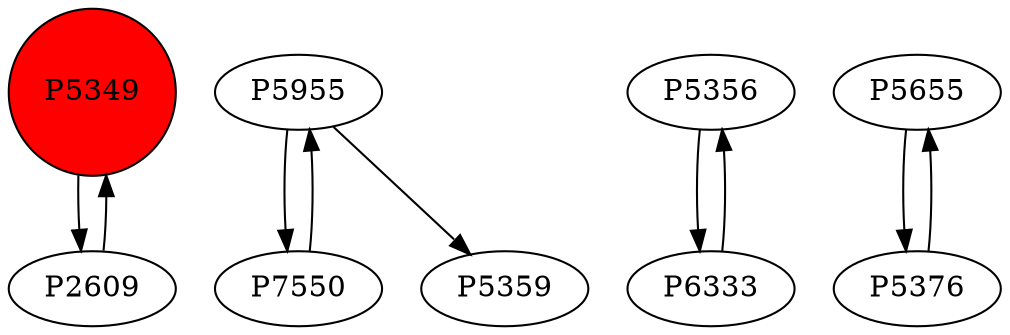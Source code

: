 digraph {
	P5349 -> P2609
	P5955 -> P7550
	P7550 -> P5955
	P2609 -> P5349
	P5356 -> P6333
	P5655 -> P5376
	P6333 -> P5356
	P5955 -> P5359
	P5376 -> P5655
	P5349 [shape=circle]
	P5349 [style=filled]
	P5349 [fillcolor=red]
}